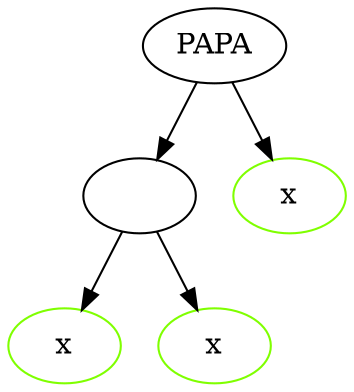 digraph {
	0[label="PAPA"];
	1[label=""];
	2[label="x" color="chartreuse"];
	3[label="x" color="chartreuse"];
	1 -> { 2 3}
	4[label="x" color="chartreuse"];
	0 -> { 1 4}
}

